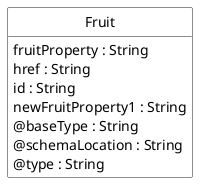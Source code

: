 @startuml
'
' Resource:  Fruit
' Source:    TMF888-YYY_Fruit-v5.0.0.oas.yaml
'
hide circle
hide methods
hide stereotype
show <<Enumeration>> stereotype
skinparam class {
   BorderColor<<Extension>> blue
   FontColor<<Extension>> blue
   backgroundColor<<Enumeration>> #E6F5F7
   backgroundColor<<Ref>> #FFFFE0
   backgroundColor<<Pivot>> #FFFFFFF
   backgroundColor<<Resource>> #FCF2E3
   backgroundColor<<SubResource>> #FFFFFFF
   backgroundColor<<SubResourceReference>> #FADADD
}

skinparam legend {
   borderRoundCorner 0
   borderColor red
   backgroundColor white
}

class Fruit  <<Pivot>> {
    fruitProperty : String
    href : String
    id : String
    newFruitProperty1 : String
    @baseType : String
    @schemaLocation : String
    @type : String
}



@enduml